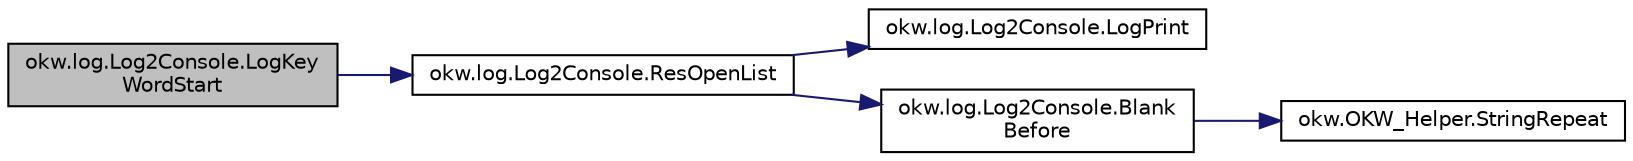 digraph "okw.log.Log2Console.LogKeyWordStart"
{
 // INTERACTIVE_SVG=YES
  edge [fontname="Helvetica",fontsize="10",labelfontname="Helvetica",labelfontsize="10"];
  node [fontname="Helvetica",fontsize="10",shape=record];
  rankdir="LR";
  Node101 [label="okw.log.Log2Console.LogKey\lWordStart",height=0.2,width=0.4,color="black", fillcolor="grey75", style="filled", fontcolor="black"];
  Node101 -> Node102 [color="midnightblue",fontsize="10",style="solid",fontname="Helvetica"];
  Node102 [label="okw.log.Log2Console.ResOpenList",height=0.2,width=0.4,color="black", fillcolor="white", style="filled",URL="$classokw_1_1log_1_1_log2_console.html#af99ba81cf4d8e14d5fe19070f12ae5cb",tooltip="LogFunctionStartDebug: Opens a debug outline level with the . "];
  Node102 -> Node103 [color="midnightblue",fontsize="10",style="solid",fontname="Helvetica"];
  Node103 [label="okw.log.Log2Console.LogPrint",height=0.2,width=0.4,color="black", fillcolor="white", style="filled",URL="$classokw_1_1log_1_1_log2_console.html#a76c2788140c26471575dfa92c118d1dc",tooltip="LogPrint: Prints the given message to the results. "];
  Node102 -> Node104 [color="midnightblue",fontsize="10",style="solid",fontname="Helvetica"];
  Node104 [label="okw.log.Log2Console.Blank\lBefore",height=0.2,width=0.4,color="black", fillcolor="white", style="filled",URL="$classokw_1_1log_1_1_log2_console.html#a62905e4d224da47b6a31d17384594011"];
  Node104 -> Node105 [color="midnightblue",fontsize="10",style="solid",fontname="Helvetica"];
  Node105 [label="okw.OKW_Helper.StringRepeat",height=0.2,width=0.4,color="black", fillcolor="white", style="filled",URL="$classokw_1_1_o_k_w___helper.html#a552d514e7818267b2a5f4decaa763710"];
}
